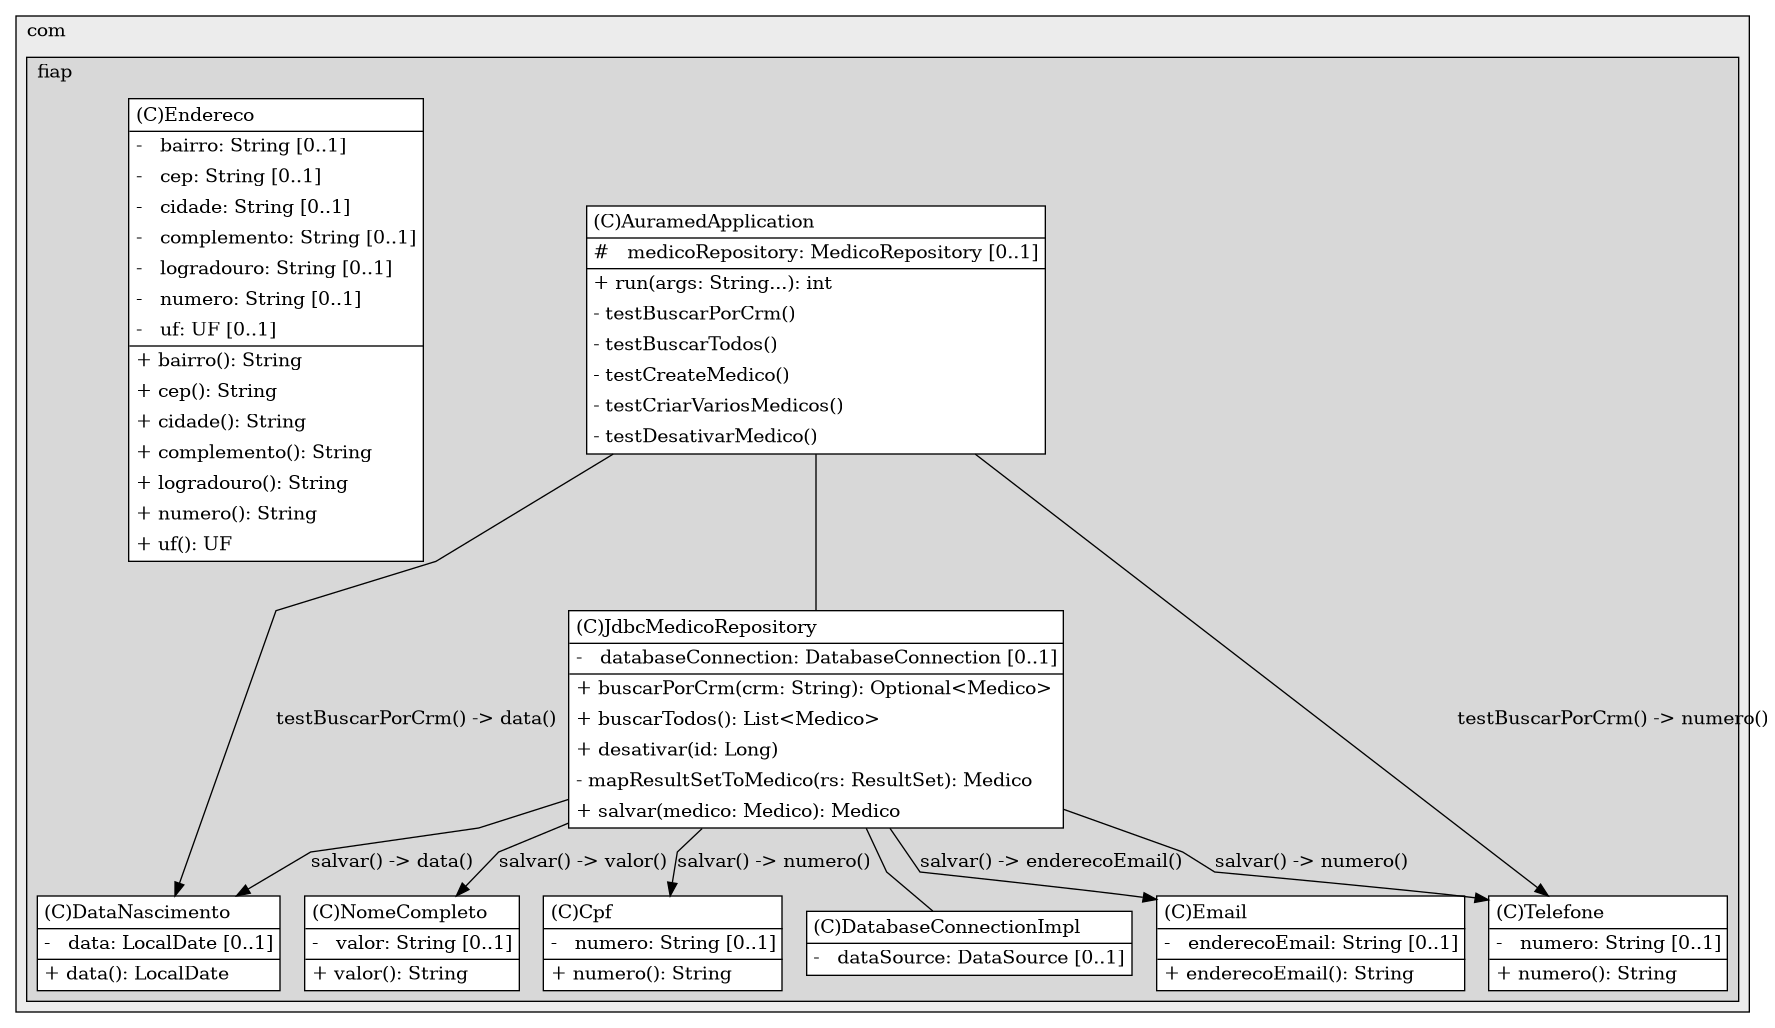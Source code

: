@startuml

/' diagram meta data start
config=StructureConfiguration;
{
  "projectClassification": {
    "searchMode": "OpenProject", // OpenProject, AllProjects
    "includedProjects": "",
    "pathEndKeywords": "*.impl",
    "isClientPath": "",
    "isClientName": "",
    "isTestPath": "",
    "isTestName": "",
    "isMappingPath": "",
    "isMappingName": "",
    "isDataAccessPath": "",
    "isDataAccessName": "",
    "isDataStructurePath": "",
    "isDataStructureName": "",
    "isInterfaceStructuresPath": "",
    "isInterfaceStructuresName": "",
    "isEntryPointPath": "",
    "isEntryPointName": "",
    "treatFinalFieldsAsMandatory": false
  },
  "graphRestriction": {
    "classPackageExcludeFilter": "",
    "classPackageIncludeFilter": "",
    "classNameExcludeFilter": "",
    "classNameIncludeFilter": "",
    "methodNameExcludeFilter": "",
    "methodNameIncludeFilter": "",
    "removeByInheritance": "", // inheritance/annotation based filtering is done in a second step
    "removeByAnnotation": "",
    "removeByClassPackage": "", // cleanup the graph after inheritance/annotation based filtering is done
    "removeByClassName": "",
    "cutMappings": false,
    "cutEnum": true,
    "cutTests": true,
    "cutClient": true,
    "cutDataAccess": true,
    "cutInterfaceStructures": true,
    "cutDataStructures": true,
    "cutGetterAndSetter": true,
    "cutConstructors": true
  },
  "graphTraversal": {
    "forwardDepth": 3,
    "backwardDepth": 3,
    "classPackageExcludeFilter": "",
    "classPackageIncludeFilter": "",
    "classNameExcludeFilter": "",
    "classNameIncludeFilter": "",
    "methodNameExcludeFilter": "",
    "methodNameIncludeFilter": "",
    "hideMappings": false,
    "hideDataStructures": false,
    "hidePrivateMethods": true,
    "hideInterfaceCalls": true, // indirection: implementation -> interface (is hidden) -> implementation
    "onlyShowApplicationEntryPoints": false, // root node is included
    "useMethodCallsForStructureDiagram": "ForwardOnly" // ForwardOnly, BothDirections, No
  },
  "details": {
    "aggregation": "GroupByClass", // ByClass, GroupByClass, None
    "showClassGenericTypes": true,
    "showMethods": true,
    "showMethodParameterNames": true,
    "showMethodParameterTypes": true,
    "showMethodReturnType": true,
    "showPackageLevels": 2,
    "showDetailedClassStructure": true
  },
  "rootClass": "br.com.fiap.auramed.infrastructure.main.AuramedApplication",
  "extensionCallbackMethod": "" // qualified.class.name#methodName - signature: public static String method(String)
}
diagram meta data end '/



digraph g {
    rankdir="TB"
    splines=polyline
    

'nodes 
subgraph cluster_98689 { 
   	label=com
	labeljust=l
	fillcolor="#ececec"
	style=filled
   
   subgraph cluster_660573057 { 
   	label=fiap
	labeljust=l
	fillcolor="#d8d8d8"
	style=filled
   
   AuramedApplication1735188782[
	label=<<TABLE BORDER="1" CELLBORDER="0" CELLPADDING="4" CELLSPACING="0">
<TR><TD ALIGN="LEFT" >(C)AuramedApplication</TD></TR>
<HR/>
<TR><TD ALIGN="LEFT" >#   medicoRepository: MedicoRepository [0..1]</TD></TR>
<HR/>
<TR><TD ALIGN="LEFT" >+ run(args: String...): int</TD></TR>
<TR><TD ALIGN="LEFT" >- testBuscarPorCrm()</TD></TR>
<TR><TD ALIGN="LEFT" >- testBuscarTodos()</TD></TR>
<TR><TD ALIGN="LEFT" >- testCreateMedico()</TD></TR>
<TR><TD ALIGN="LEFT" >- testCriarVariosMedicos()</TD></TR>
<TR><TD ALIGN="LEFT" >- testDesativarMedico()</TD></TR>
</TABLE>>
	style=filled
	margin=0
	shape=plaintext
	fillcolor="#FFFFFF"
];

Cpf392359058[
	label=<<TABLE BORDER="1" CELLBORDER="0" CELLPADDING="4" CELLSPACING="0">
<TR><TD ALIGN="LEFT" >(C)Cpf</TD></TR>
<HR/>
<TR><TD ALIGN="LEFT" >-   numero: String [0..1]</TD></TR>
<HR/>
<TR><TD ALIGN="LEFT" >+ numero(): String</TD></TR>
</TABLE>>
	style=filled
	margin=0
	shape=plaintext
	fillcolor="#FFFFFF"
];

DataNascimento392359058[
	label=<<TABLE BORDER="1" CELLBORDER="0" CELLPADDING="4" CELLSPACING="0">
<TR><TD ALIGN="LEFT" >(C)DataNascimento</TD></TR>
<HR/>
<TR><TD ALIGN="LEFT" >-   data: LocalDate [0..1]</TD></TR>
<HR/>
<TR><TD ALIGN="LEFT" >+ data(): LocalDate</TD></TR>
</TABLE>>
	style=filled
	margin=0
	shape=plaintext
	fillcolor="#FFFFFF"
];

DatabaseConnectionImpl2066118262[
	label=<<TABLE BORDER="1" CELLBORDER="0" CELLPADDING="4" CELLSPACING="0">
<TR><TD ALIGN="LEFT" >(C)DatabaseConnectionImpl</TD></TR>
<HR/>
<TR><TD ALIGN="LEFT" >-   dataSource: DataSource [0..1]</TD></TR>
</TABLE>>
	style=filled
	margin=0
	shape=plaintext
	fillcolor="#FFFFFF"
];

Email392359058[
	label=<<TABLE BORDER="1" CELLBORDER="0" CELLPADDING="4" CELLSPACING="0">
<TR><TD ALIGN="LEFT" >(C)Email</TD></TR>
<HR/>
<TR><TD ALIGN="LEFT" >-   enderecoEmail: String [0..1]</TD></TR>
<HR/>
<TR><TD ALIGN="LEFT" >+ enderecoEmail(): String</TD></TR>
</TABLE>>
	style=filled
	margin=0
	shape=plaintext
	fillcolor="#FFFFFF"
];

Endereco392359058[
	label=<<TABLE BORDER="1" CELLBORDER="0" CELLPADDING="4" CELLSPACING="0">
<TR><TD ALIGN="LEFT" >(C)Endereco</TD></TR>
<HR/>
<TR><TD ALIGN="LEFT" >-   bairro: String [0..1]</TD></TR>
<TR><TD ALIGN="LEFT" >-   cep: String [0..1]</TD></TR>
<TR><TD ALIGN="LEFT" >-   cidade: String [0..1]</TD></TR>
<TR><TD ALIGN="LEFT" >-   complemento: String [0..1]</TD></TR>
<TR><TD ALIGN="LEFT" >-   logradouro: String [0..1]</TD></TR>
<TR><TD ALIGN="LEFT" >-   numero: String [0..1]</TD></TR>
<TR><TD ALIGN="LEFT" >-   uf: UF [0..1]</TD></TR>
<HR/>
<TR><TD ALIGN="LEFT" >+ bairro(): String</TD></TR>
<TR><TD ALIGN="LEFT" >+ cep(): String</TD></TR>
<TR><TD ALIGN="LEFT" >+ cidade(): String</TD></TR>
<TR><TD ALIGN="LEFT" >+ complemento(): String</TD></TR>
<TR><TD ALIGN="LEFT" >+ logradouro(): String</TD></TR>
<TR><TD ALIGN="LEFT" >+ numero(): String</TD></TR>
<TR><TD ALIGN="LEFT" >+ uf(): UF</TD></TR>
</TABLE>>
	style=filled
	margin=0
	shape=plaintext
	fillcolor="#FFFFFF"
];

JdbcMedicoRepository2066118262[
	label=<<TABLE BORDER="1" CELLBORDER="0" CELLPADDING="4" CELLSPACING="0">
<TR><TD ALIGN="LEFT" >(C)JdbcMedicoRepository</TD></TR>
<HR/>
<TR><TD ALIGN="LEFT" >-   databaseConnection: DatabaseConnection [0..1]</TD></TR>
<HR/>
<TR><TD ALIGN="LEFT" >+ buscarPorCrm(crm: String): Optional&lt;Medico&gt;</TD></TR>
<TR><TD ALIGN="LEFT" >+ buscarTodos(): List&lt;Medico&gt;</TD></TR>
<TR><TD ALIGN="LEFT" >+ desativar(id: Long)</TD></TR>
<TR><TD ALIGN="LEFT" >- mapResultSetToMedico(rs: ResultSet): Medico</TD></TR>
<TR><TD ALIGN="LEFT" >+ salvar(medico: Medico): Medico</TD></TR>
</TABLE>>
	style=filled
	margin=0
	shape=plaintext
	fillcolor="#FFFFFF"
];

NomeCompleto392359058[
	label=<<TABLE BORDER="1" CELLBORDER="0" CELLPADDING="4" CELLSPACING="0">
<TR><TD ALIGN="LEFT" >(C)NomeCompleto</TD></TR>
<HR/>
<TR><TD ALIGN="LEFT" >-   valor: String [0..1]</TD></TR>
<HR/>
<TR><TD ALIGN="LEFT" >+ valor(): String</TD></TR>
</TABLE>>
	style=filled
	margin=0
	shape=plaintext
	fillcolor="#FFFFFF"
];

Telefone392359058[
	label=<<TABLE BORDER="1" CELLBORDER="0" CELLPADDING="4" CELLSPACING="0">
<TR><TD ALIGN="LEFT" >(C)Telefone</TD></TR>
<HR/>
<TR><TD ALIGN="LEFT" >-   numero: String [0..1]</TD></TR>
<HR/>
<TR><TD ALIGN="LEFT" >+ numero(): String</TD></TR>
</TABLE>>
	style=filled
	margin=0
	shape=plaintext
	fillcolor="#FFFFFF"
];
} 
} 

'edges    
AuramedApplication1735188782 -> DataNascimento392359058[label="testBuscarPorCrm() -> data()"];
AuramedApplication1735188782 -> JdbcMedicoRepository2066118262[arrowhead=none];
AuramedApplication1735188782 -> Telefone392359058[label="testBuscarPorCrm() -> numero()"];
JdbcMedicoRepository2066118262 -> Cpf392359058[label="salvar() -> numero()"];
JdbcMedicoRepository2066118262 -> DataNascimento392359058[label="salvar() -> data()"];
JdbcMedicoRepository2066118262 -> DatabaseConnectionImpl2066118262[arrowhead=none];
JdbcMedicoRepository2066118262 -> Email392359058[label="salvar() -> enderecoEmail()"];
JdbcMedicoRepository2066118262 -> NomeCompleto392359058[label="salvar() -> valor()"];
JdbcMedicoRepository2066118262 -> Telefone392359058[label="salvar() -> numero()"];
    
}
@enduml